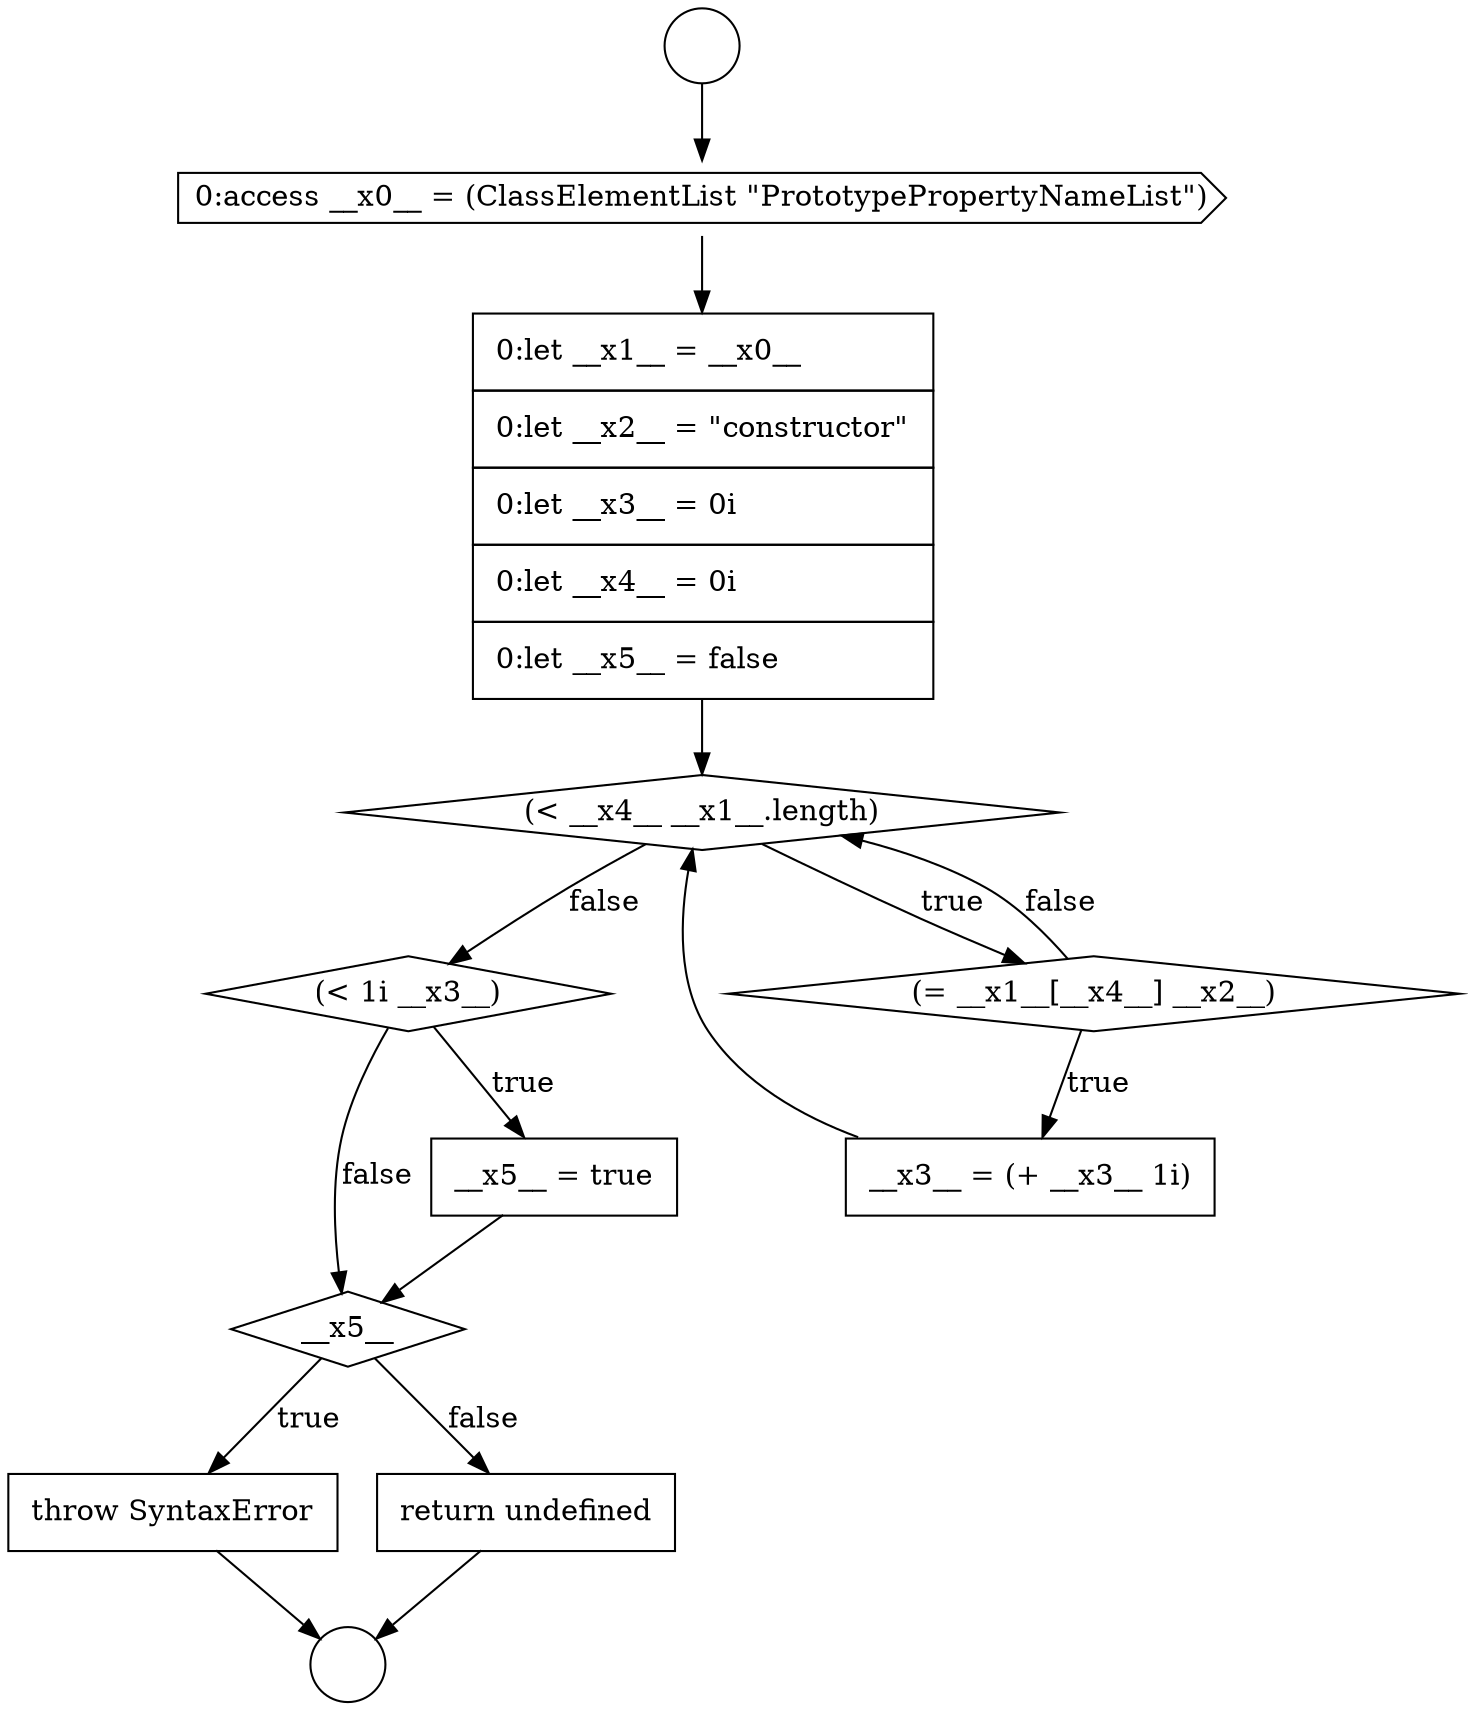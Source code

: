 digraph {
  node17815 [shape=none, margin=0, label=<<font color="black">
    <table border="0" cellborder="1" cellspacing="0" cellpadding="10">
      <tr><td align="left">throw SyntaxError</td></tr>
    </table>
  </font>> color="black" fillcolor="white" style=filled]
  node17807 [shape=cds, label=<<font color="black">0:access __x0__ = (ClassElementList &quot;PrototypePropertyNameList&quot;)</font>> color="black" fillcolor="white" style=filled]
  node17811 [shape=none, margin=0, label=<<font color="black">
    <table border="0" cellborder="1" cellspacing="0" cellpadding="10">
      <tr><td align="left">__x3__ = (+ __x3__ 1i)</td></tr>
    </table>
  </font>> color="black" fillcolor="white" style=filled]
  node17816 [shape=none, margin=0, label=<<font color="black">
    <table border="0" cellborder="1" cellspacing="0" cellpadding="10">
      <tr><td align="left">return undefined</td></tr>
    </table>
  </font>> color="black" fillcolor="white" style=filled]
  node17812 [shape=diamond, label=<<font color="black">(&lt; 1i __x3__)</font>> color="black" fillcolor="white" style=filled]
  node17806 [shape=circle label=" " color="black" fillcolor="white" style=filled]
  node17813 [shape=none, margin=0, label=<<font color="black">
    <table border="0" cellborder="1" cellspacing="0" cellpadding="10">
      <tr><td align="left">__x5__ = true</td></tr>
    </table>
  </font>> color="black" fillcolor="white" style=filled]
  node17809 [shape=diamond, label=<<font color="black">(&lt; __x4__ __x1__.length)</font>> color="black" fillcolor="white" style=filled]
  node17805 [shape=circle label=" " color="black" fillcolor="white" style=filled]
  node17814 [shape=diamond, label=<<font color="black">__x5__</font>> color="black" fillcolor="white" style=filled]
  node17808 [shape=none, margin=0, label=<<font color="black">
    <table border="0" cellborder="1" cellspacing="0" cellpadding="10">
      <tr><td align="left">0:let __x1__ = __x0__</td></tr>
      <tr><td align="left">0:let __x2__ = &quot;constructor&quot;</td></tr>
      <tr><td align="left">0:let __x3__ = 0i</td></tr>
      <tr><td align="left">0:let __x4__ = 0i</td></tr>
      <tr><td align="left">0:let __x5__ = false</td></tr>
    </table>
  </font>> color="black" fillcolor="white" style=filled]
  node17810 [shape=diamond, label=<<font color="black">(= __x1__[__x4__] __x2__)</font>> color="black" fillcolor="white" style=filled]
  node17816 -> node17806 [ color="black"]
  node17805 -> node17807 [ color="black"]
  node17813 -> node17814 [ color="black"]
  node17809 -> node17810 [label=<<font color="black">true</font>> color="black"]
  node17809 -> node17812 [label=<<font color="black">false</font>> color="black"]
  node17810 -> node17811 [label=<<font color="black">true</font>> color="black"]
  node17810 -> node17809 [label=<<font color="black">false</font>> color="black"]
  node17815 -> node17806 [ color="black"]
  node17812 -> node17813 [label=<<font color="black">true</font>> color="black"]
  node17812 -> node17814 [label=<<font color="black">false</font>> color="black"]
  node17814 -> node17815 [label=<<font color="black">true</font>> color="black"]
  node17814 -> node17816 [label=<<font color="black">false</font>> color="black"]
  node17808 -> node17809 [ color="black"]
  node17807 -> node17808 [ color="black"]
  node17811 -> node17809 [ color="black"]
}

